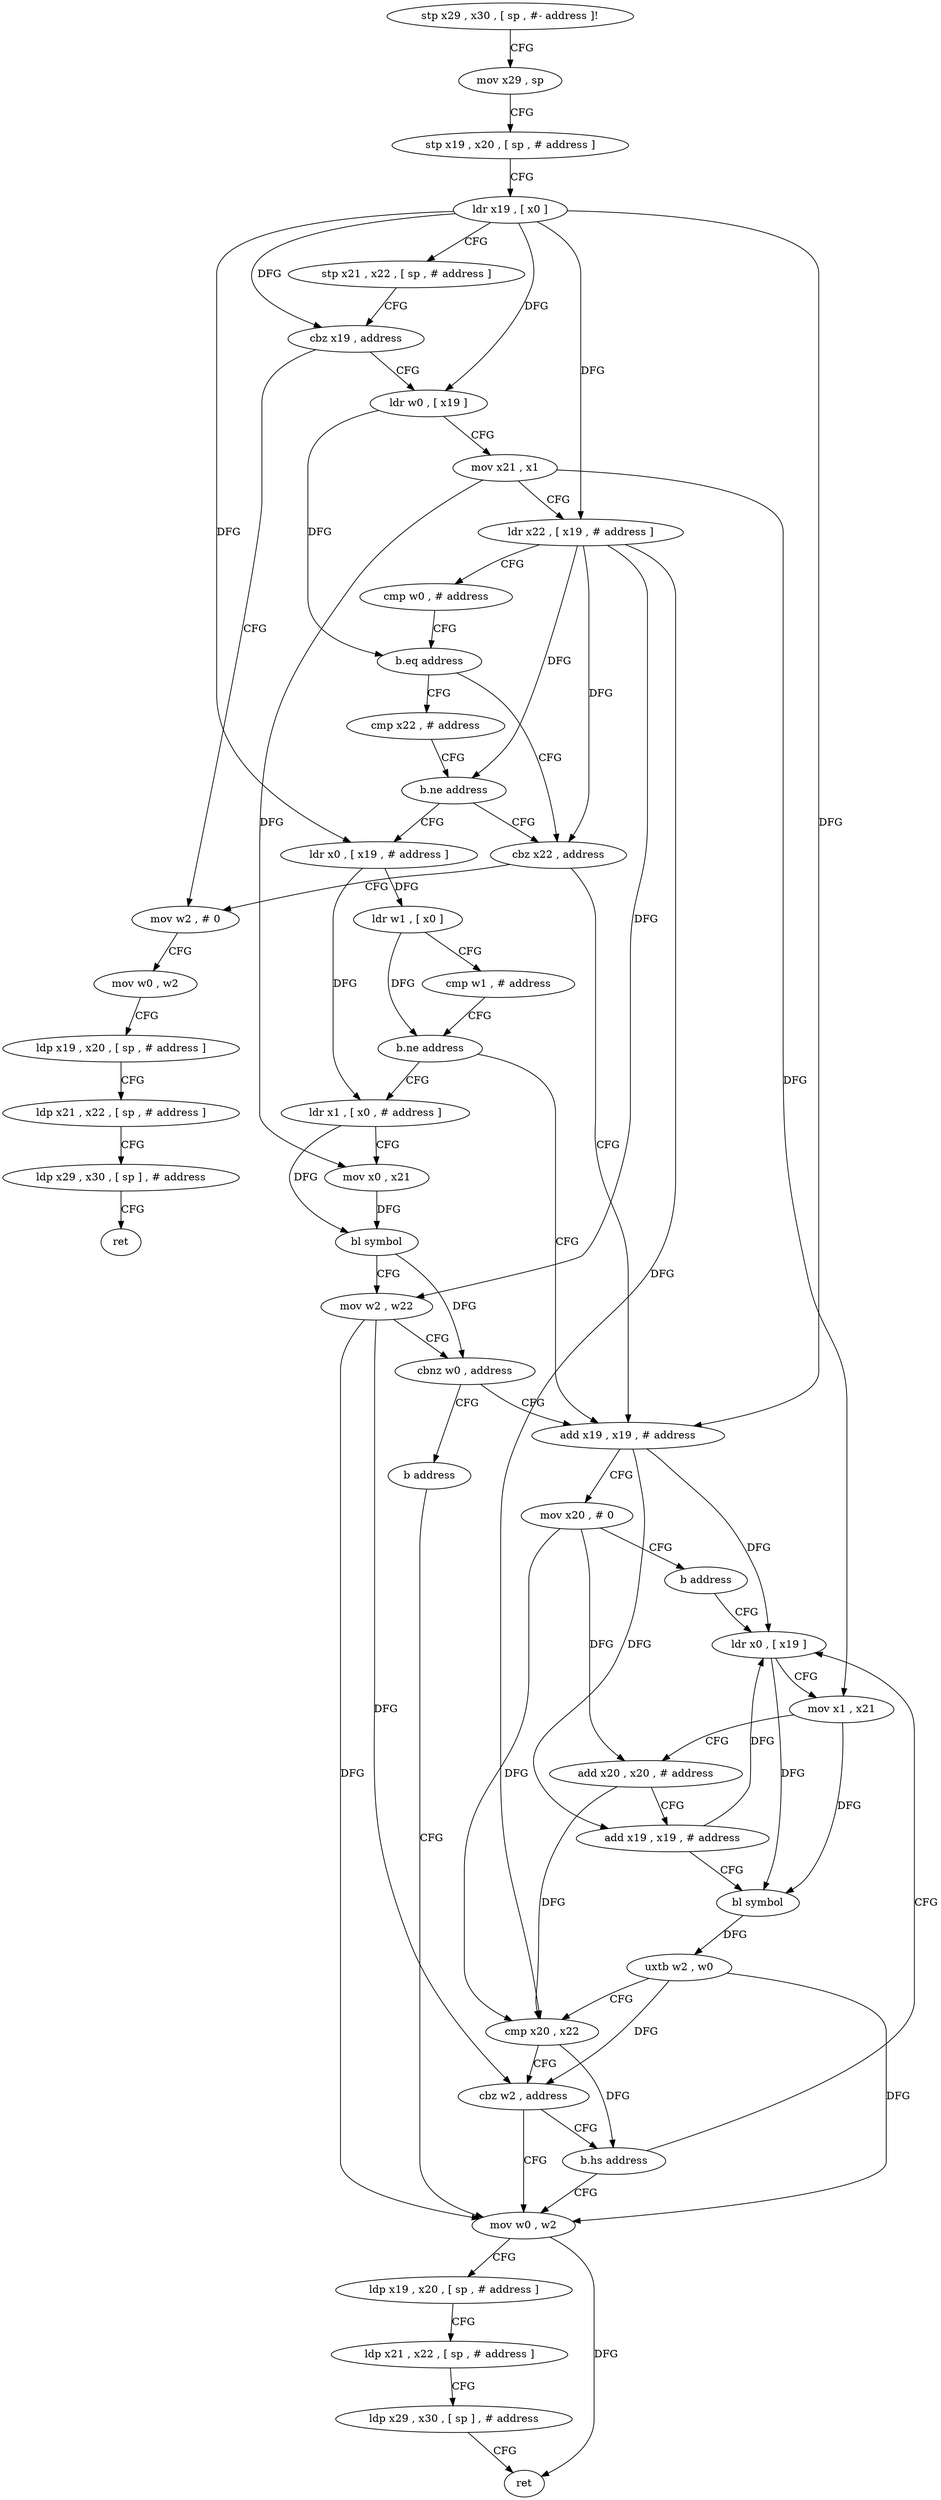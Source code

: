 digraph "func" {
"126968" [label = "stp x29 , x30 , [ sp , #- address ]!" ]
"126972" [label = "mov x29 , sp" ]
"126976" [label = "stp x19 , x20 , [ sp , # address ]" ]
"126980" [label = "ldr x19 , [ x0 ]" ]
"126984" [label = "stp x21 , x22 , [ sp , # address ]" ]
"126988" [label = "cbz x19 , address" ]
"127136" [label = "mov w2 , # 0" ]
"126992" [label = "ldr w0 , [ x19 ]" ]
"127140" [label = "mov w0 , w2" ]
"127144" [label = "ldp x19 , x20 , [ sp , # address ]" ]
"127148" [label = "ldp x21 , x22 , [ sp , # address ]" ]
"127152" [label = "ldp x29 , x30 , [ sp ] , # address" ]
"127156" [label = "ret" ]
"126996" [label = "mov x21 , x1" ]
"127000" [label = "ldr x22 , [ x19 , # address ]" ]
"127004" [label = "cmp w0 , # address" ]
"127008" [label = "b.eq address" ]
"127088" [label = "cmp x22 , # address" ]
"127012" [label = "cbz x22 , address" ]
"127092" [label = "b.ne address" ]
"127096" [label = "ldr x0 , [ x19 , # address ]" ]
"127016" [label = "add x19 , x19 , # address" ]
"127100" [label = "ldr w1 , [ x0 ]" ]
"127104" [label = "cmp w1 , # address" ]
"127108" [label = "b.ne address" ]
"127112" [label = "ldr x1 , [ x0 , # address ]" ]
"127020" [label = "mov x20 , # 0" ]
"127024" [label = "b address" ]
"127036" [label = "ldr x0 , [ x19 ]" ]
"127116" [label = "mov x0 , x21" ]
"127120" [label = "bl symbol" ]
"127124" [label = "mov w2 , w22" ]
"127128" [label = "cbnz w0 , address" ]
"127132" [label = "b address" ]
"127040" [label = "mov x1 , x21" ]
"127044" [label = "add x20 , x20 , # address" ]
"127048" [label = "add x19 , x19 , # address" ]
"127052" [label = "bl symbol" ]
"127056" [label = "uxtb w2 , w0" ]
"127060" [label = "cmp x20 , x22" ]
"127064" [label = "cbz w2 , address" ]
"127032" [label = "b.hs address" ]
"127068" [label = "mov w0 , w2" ]
"127072" [label = "ldp x19 , x20 , [ sp , # address ]" ]
"127076" [label = "ldp x21 , x22 , [ sp , # address ]" ]
"127080" [label = "ldp x29 , x30 , [ sp ] , # address" ]
"127084" [label = "ret" ]
"126968" -> "126972" [ label = "CFG" ]
"126972" -> "126976" [ label = "CFG" ]
"126976" -> "126980" [ label = "CFG" ]
"126980" -> "126984" [ label = "CFG" ]
"126980" -> "126988" [ label = "DFG" ]
"126980" -> "126992" [ label = "DFG" ]
"126980" -> "127000" [ label = "DFG" ]
"126980" -> "127096" [ label = "DFG" ]
"126980" -> "127016" [ label = "DFG" ]
"126984" -> "126988" [ label = "CFG" ]
"126988" -> "127136" [ label = "CFG" ]
"126988" -> "126992" [ label = "CFG" ]
"127136" -> "127140" [ label = "CFG" ]
"126992" -> "126996" [ label = "CFG" ]
"126992" -> "127008" [ label = "DFG" ]
"127140" -> "127144" [ label = "CFG" ]
"127144" -> "127148" [ label = "CFG" ]
"127148" -> "127152" [ label = "CFG" ]
"127152" -> "127156" [ label = "CFG" ]
"126996" -> "127000" [ label = "CFG" ]
"126996" -> "127116" [ label = "DFG" ]
"126996" -> "127040" [ label = "DFG" ]
"127000" -> "127004" [ label = "CFG" ]
"127000" -> "127092" [ label = "DFG" ]
"127000" -> "127012" [ label = "DFG" ]
"127000" -> "127124" [ label = "DFG" ]
"127000" -> "127060" [ label = "DFG" ]
"127004" -> "127008" [ label = "CFG" ]
"127008" -> "127088" [ label = "CFG" ]
"127008" -> "127012" [ label = "CFG" ]
"127088" -> "127092" [ label = "CFG" ]
"127012" -> "127136" [ label = "CFG" ]
"127012" -> "127016" [ label = "CFG" ]
"127092" -> "127012" [ label = "CFG" ]
"127092" -> "127096" [ label = "CFG" ]
"127096" -> "127100" [ label = "DFG" ]
"127096" -> "127112" [ label = "DFG" ]
"127016" -> "127020" [ label = "CFG" ]
"127016" -> "127036" [ label = "DFG" ]
"127016" -> "127048" [ label = "DFG" ]
"127100" -> "127104" [ label = "CFG" ]
"127100" -> "127108" [ label = "DFG" ]
"127104" -> "127108" [ label = "CFG" ]
"127108" -> "127016" [ label = "CFG" ]
"127108" -> "127112" [ label = "CFG" ]
"127112" -> "127116" [ label = "CFG" ]
"127112" -> "127120" [ label = "DFG" ]
"127020" -> "127024" [ label = "CFG" ]
"127020" -> "127044" [ label = "DFG" ]
"127020" -> "127060" [ label = "DFG" ]
"127024" -> "127036" [ label = "CFG" ]
"127036" -> "127040" [ label = "CFG" ]
"127036" -> "127052" [ label = "DFG" ]
"127116" -> "127120" [ label = "DFG" ]
"127120" -> "127124" [ label = "CFG" ]
"127120" -> "127128" [ label = "DFG" ]
"127124" -> "127128" [ label = "CFG" ]
"127124" -> "127064" [ label = "DFG" ]
"127124" -> "127068" [ label = "DFG" ]
"127128" -> "127016" [ label = "CFG" ]
"127128" -> "127132" [ label = "CFG" ]
"127132" -> "127068" [ label = "CFG" ]
"127040" -> "127044" [ label = "CFG" ]
"127040" -> "127052" [ label = "DFG" ]
"127044" -> "127048" [ label = "CFG" ]
"127044" -> "127060" [ label = "DFG" ]
"127048" -> "127052" [ label = "CFG" ]
"127048" -> "127036" [ label = "DFG" ]
"127052" -> "127056" [ label = "DFG" ]
"127056" -> "127060" [ label = "CFG" ]
"127056" -> "127064" [ label = "DFG" ]
"127056" -> "127068" [ label = "DFG" ]
"127060" -> "127064" [ label = "CFG" ]
"127060" -> "127032" [ label = "DFG" ]
"127064" -> "127032" [ label = "CFG" ]
"127064" -> "127068" [ label = "CFG" ]
"127032" -> "127068" [ label = "CFG" ]
"127032" -> "127036" [ label = "CFG" ]
"127068" -> "127072" [ label = "CFG" ]
"127068" -> "127084" [ label = "DFG" ]
"127072" -> "127076" [ label = "CFG" ]
"127076" -> "127080" [ label = "CFG" ]
"127080" -> "127084" [ label = "CFG" ]
}
